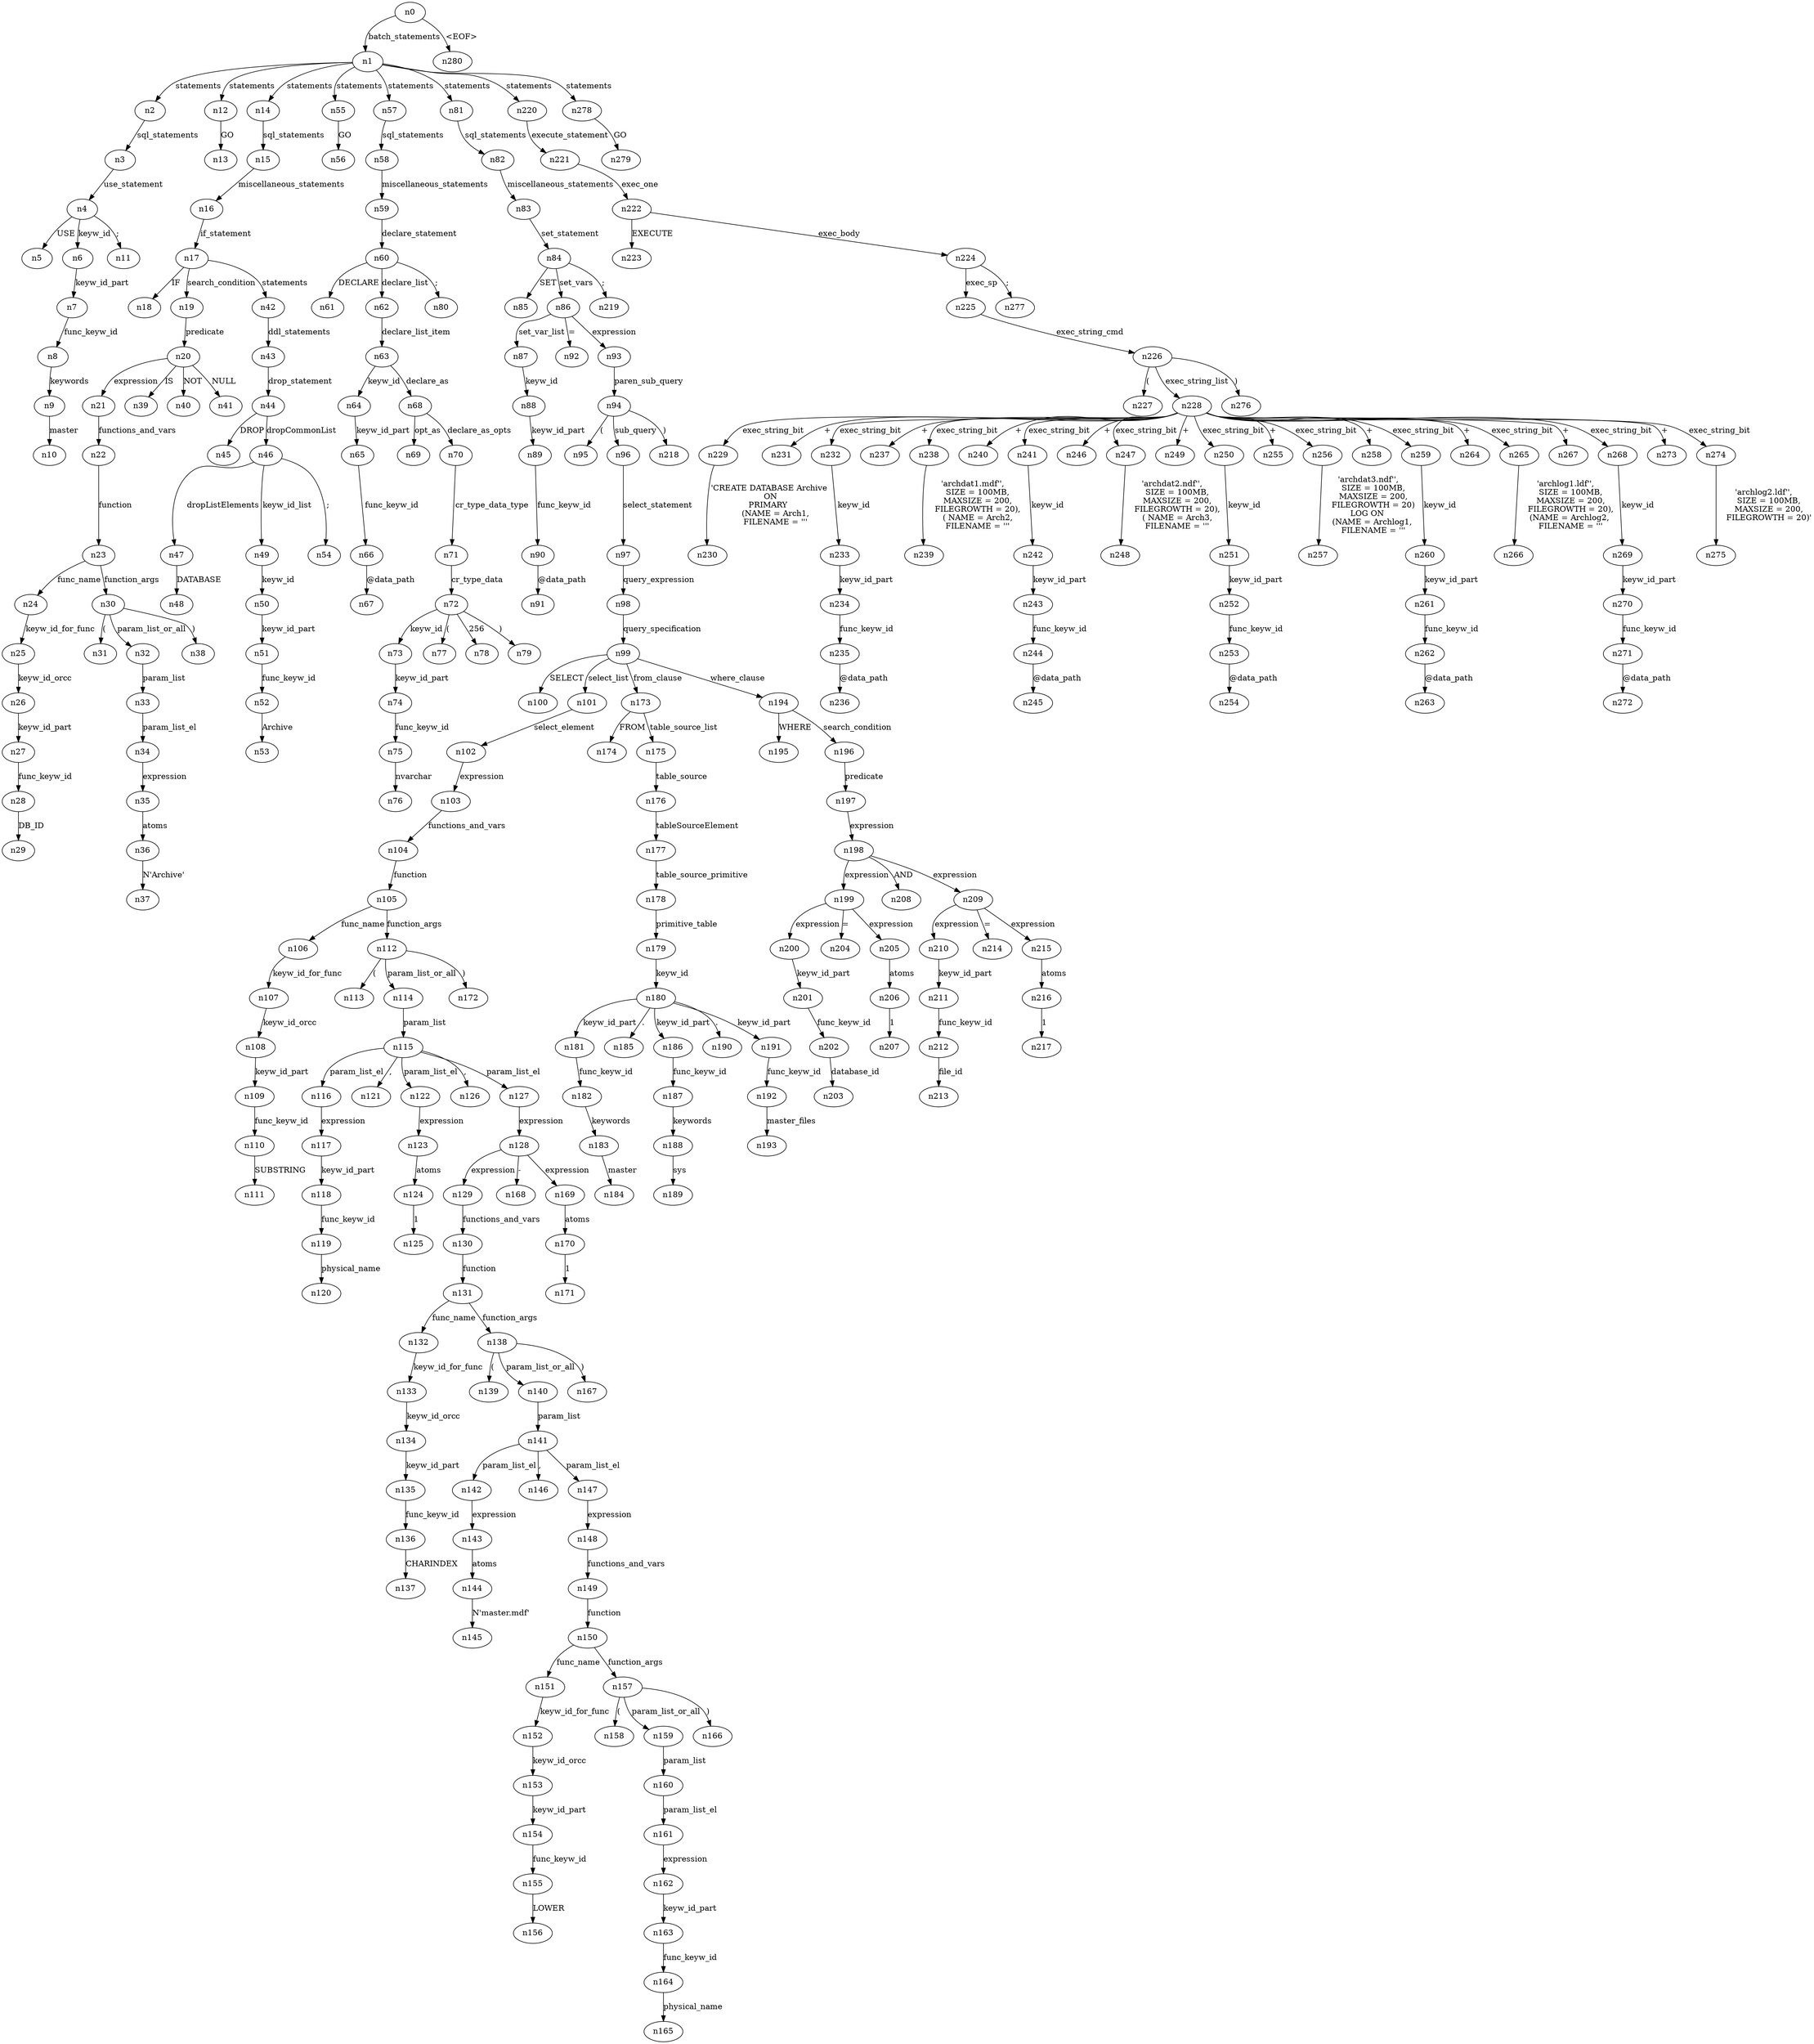 digraph ParseTree {
  n0 -> n1 [label="batch_statements"];
  n1 -> n2 [label="statements"];
  n2 -> n3 [label="sql_statements"];
  n3 -> n4 [label="use_statement"];
  n4 -> n5 [label="USE"];
  n4 -> n6 [label="keyw_id"];
  n6 -> n7 [label="keyw_id_part"];
  n7 -> n8 [label="func_keyw_id"];
  n8 -> n9 [label="keywords"];
  n9 -> n10 [label="master"];
  n4 -> n11 [label=";"];
  n1 -> n12 [label="statements"];
  n12 -> n13 [label="GO"];
  n1 -> n14 [label="statements"];
  n14 -> n15 [label="sql_statements"];
  n15 -> n16 [label="miscellaneous_statements"];
  n16 -> n17 [label="if_statement"];
  n17 -> n18 [label="IF"];
  n17 -> n19 [label="search_condition"];
  n19 -> n20 [label="predicate"];
  n20 -> n21 [label="expression"];
  n21 -> n22 [label="functions_and_vars"];
  n22 -> n23 [label="function"];
  n23 -> n24 [label="func_name"];
  n24 -> n25 [label="keyw_id_for_func"];
  n25 -> n26 [label="keyw_id_orcc"];
  n26 -> n27 [label="keyw_id_part"];
  n27 -> n28 [label="func_keyw_id"];
  n28 -> n29 [label="DB_ID"];
  n23 -> n30 [label="function_args"];
  n30 -> n31 [label="("];
  n30 -> n32 [label="param_list_or_all"];
  n32 -> n33 [label="param_list"];
  n33 -> n34 [label="param_list_el"];
  n34 -> n35 [label="expression"];
  n35 -> n36 [label="atoms"];
  n36 -> n37 [label="N'Archive'"];
  n30 -> n38 [label=")"];
  n20 -> n39 [label="IS"];
  n20 -> n40 [label="NOT"];
  n20 -> n41 [label="NULL"];
  n17 -> n42 [label="statements"];
  n42 -> n43 [label="ddl_statements"];
  n43 -> n44 [label="drop_statement"];
  n44 -> n45 [label="DROP"];
  n44 -> n46 [label="dropCommonList"];
  n46 -> n47 [label="dropListElements"];
  n47 -> n48 [label="DATABASE"];
  n46 -> n49 [label="keyw_id_list"];
  n49 -> n50 [label="keyw_id"];
  n50 -> n51 [label="keyw_id_part"];
  n51 -> n52 [label="func_keyw_id"];
  n52 -> n53 [label="Archive"];
  n46 -> n54 [label=";"];
  n1 -> n55 [label="statements"];
  n55 -> n56 [label="GO"];
  n1 -> n57 [label="statements"];
  n57 -> n58 [label="sql_statements"];
  n58 -> n59 [label="miscellaneous_statements"];
  n59 -> n60 [label="declare_statement"];
  n60 -> n61 [label="DECLARE"];
  n60 -> n62 [label="declare_list"];
  n62 -> n63 [label="declare_list_item"];
  n63 -> n64 [label="keyw_id"];
  n64 -> n65 [label="keyw_id_part"];
  n65 -> n66 [label="func_keyw_id"];
  n66 -> n67 [label="@data_path"];
  n63 -> n68 [label="declare_as"];
  n68 -> n69 [label="opt_as"];
  n68 -> n70 [label="declare_as_opts"];
  n70 -> n71 [label="cr_type_data_type"];
  n71 -> n72 [label="cr_type_data"];
  n72 -> n73 [label="keyw_id"];
  n73 -> n74 [label="keyw_id_part"];
  n74 -> n75 [label="func_keyw_id"];
  n75 -> n76 [label="nvarchar"];
  n72 -> n77 [label="("];
  n72 -> n78 [label="256"];
  n72 -> n79 [label=")"];
  n60 -> n80 [label=";"];
  n1 -> n81 [label="statements"];
  n81 -> n82 [label="sql_statements"];
  n82 -> n83 [label="miscellaneous_statements"];
  n83 -> n84 [label="set_statement"];
  n84 -> n85 [label="SET"];
  n84 -> n86 [label="set_vars"];
  n86 -> n87 [label="set_var_list"];
  n87 -> n88 [label="keyw_id"];
  n88 -> n89 [label="keyw_id_part"];
  n89 -> n90 [label="func_keyw_id"];
  n90 -> n91 [label="@data_path"];
  n86 -> n92 [label="="];
  n86 -> n93 [label="expression"];
  n93 -> n94 [label="paren_sub_query"];
  n94 -> n95 [label="("];
  n94 -> n96 [label="sub_query"];
  n96 -> n97 [label="select_statement"];
  n97 -> n98 [label="query_expression"];
  n98 -> n99 [label="query_specification"];
  n99 -> n100 [label="SELECT"];
  n99 -> n101 [label="select_list"];
  n101 -> n102 [label="select_element"];
  n102 -> n103 [label="expression"];
  n103 -> n104 [label="functions_and_vars"];
  n104 -> n105 [label="function"];
  n105 -> n106 [label="func_name"];
  n106 -> n107 [label="keyw_id_for_func"];
  n107 -> n108 [label="keyw_id_orcc"];
  n108 -> n109 [label="keyw_id_part"];
  n109 -> n110 [label="func_keyw_id"];
  n110 -> n111 [label="SUBSTRING"];
  n105 -> n112 [label="function_args"];
  n112 -> n113 [label="("];
  n112 -> n114 [label="param_list_or_all"];
  n114 -> n115 [label="param_list"];
  n115 -> n116 [label="param_list_el"];
  n116 -> n117 [label="expression"];
  n117 -> n118 [label="keyw_id_part"];
  n118 -> n119 [label="func_keyw_id"];
  n119 -> n120 [label="physical_name"];
  n115 -> n121 [label=","];
  n115 -> n122 [label="param_list_el"];
  n122 -> n123 [label="expression"];
  n123 -> n124 [label="atoms"];
  n124 -> n125 [label="1"];
  n115 -> n126 [label=","];
  n115 -> n127 [label="param_list_el"];
  n127 -> n128 [label="expression"];
  n128 -> n129 [label="expression"];
  n129 -> n130 [label="functions_and_vars"];
  n130 -> n131 [label="function"];
  n131 -> n132 [label="func_name"];
  n132 -> n133 [label="keyw_id_for_func"];
  n133 -> n134 [label="keyw_id_orcc"];
  n134 -> n135 [label="keyw_id_part"];
  n135 -> n136 [label="func_keyw_id"];
  n136 -> n137 [label="CHARINDEX"];
  n131 -> n138 [label="function_args"];
  n138 -> n139 [label="("];
  n138 -> n140 [label="param_list_or_all"];
  n140 -> n141 [label="param_list"];
  n141 -> n142 [label="param_list_el"];
  n142 -> n143 [label="expression"];
  n143 -> n144 [label="atoms"];
  n144 -> n145 [label="N'master.mdf'"];
  n141 -> n146 [label=","];
  n141 -> n147 [label="param_list_el"];
  n147 -> n148 [label="expression"];
  n148 -> n149 [label="functions_and_vars"];
  n149 -> n150 [label="function"];
  n150 -> n151 [label="func_name"];
  n151 -> n152 [label="keyw_id_for_func"];
  n152 -> n153 [label="keyw_id_orcc"];
  n153 -> n154 [label="keyw_id_part"];
  n154 -> n155 [label="func_keyw_id"];
  n155 -> n156 [label="LOWER"];
  n150 -> n157 [label="function_args"];
  n157 -> n158 [label="("];
  n157 -> n159 [label="param_list_or_all"];
  n159 -> n160 [label="param_list"];
  n160 -> n161 [label="param_list_el"];
  n161 -> n162 [label="expression"];
  n162 -> n163 [label="keyw_id_part"];
  n163 -> n164 [label="func_keyw_id"];
  n164 -> n165 [label="physical_name"];
  n157 -> n166 [label=")"];
  n138 -> n167 [label=")"];
  n128 -> n168 [label="-"];
  n128 -> n169 [label="expression"];
  n169 -> n170 [label="atoms"];
  n170 -> n171 [label="1"];
  n112 -> n172 [label=")"];
  n99 -> n173 [label="from_clause"];
  n173 -> n174 [label="FROM"];
  n173 -> n175 [label="table_source_list"];
  n175 -> n176 [label="table_source"];
  n176 -> n177 [label="tableSourceElement"];
  n177 -> n178 [label="table_source_primitive"];
  n178 -> n179 [label="primitive_table"];
  n179 -> n180 [label="keyw_id"];
  n180 -> n181 [label="keyw_id_part"];
  n181 -> n182 [label="func_keyw_id"];
  n182 -> n183 [label="keywords"];
  n183 -> n184 [label="master"];
  n180 -> n185 [label="."];
  n180 -> n186 [label="keyw_id_part"];
  n186 -> n187 [label="func_keyw_id"];
  n187 -> n188 [label="keywords"];
  n188 -> n189 [label="sys"];
  n180 -> n190 [label="."];
  n180 -> n191 [label="keyw_id_part"];
  n191 -> n192 [label="func_keyw_id"];
  n192 -> n193 [label="master_files"];
  n99 -> n194 [label="where_clause"];
  n194 -> n195 [label="WHERE"];
  n194 -> n196 [label="search_condition"];
  n196 -> n197 [label="predicate"];
  n197 -> n198 [label="expression"];
  n198 -> n199 [label="expression"];
  n199 -> n200 [label="expression"];
  n200 -> n201 [label="keyw_id_part"];
  n201 -> n202 [label="func_keyw_id"];
  n202 -> n203 [label="database_id"];
  n199 -> n204 [label="="];
  n199 -> n205 [label="expression"];
  n205 -> n206 [label="atoms"];
  n206 -> n207 [label="1"];
  n198 -> n208 [label="AND"];
  n198 -> n209 [label="expression"];
  n209 -> n210 [label="expression"];
  n210 -> n211 [label="keyw_id_part"];
  n211 -> n212 [label="func_keyw_id"];
  n212 -> n213 [label="file_id"];
  n209 -> n214 [label="="];
  n209 -> n215 [label="expression"];
  n215 -> n216 [label="atoms"];
  n216 -> n217 [label="1"];
  n94 -> n218 [label=")"];
  n84 -> n219 [label=";"];
  n1 -> n220 [label="statements"];
  n220 -> n221 [label="execute_statement"];
  n221 -> n222 [label="exec_one"];
  n222 -> n223 [label="EXECUTE"];
  n222 -> n224 [label="exec_body"];
  n224 -> n225 [label="exec_sp"];
  n225 -> n226 [label="exec_string_cmd"];
  n226 -> n227 [label="("];
  n226 -> n228 [label="exec_string_list"];
  n228 -> n229 [label="exec_string_bit"];
  n229 -> n230 [label="'CREATE DATABASE Archive 
ON
PRIMARY  
    (NAME = Arch1,
    FILENAME = '''"];
  n228 -> n231 [label="+"];
  n228 -> n232 [label="exec_string_bit"];
  n232 -> n233 [label="keyw_id"];
  n233 -> n234 [label="keyw_id_part"];
  n234 -> n235 [label="func_keyw_id"];
  n235 -> n236 [label="@data_path"];
  n228 -> n237 [label="+"];
  n228 -> n238 [label="exec_string_bit"];
  n238 -> n239 [label="'archdat1.mdf'',
    SIZE = 100MB,
    MAXSIZE = 200,
    FILEGROWTH = 20),
    ( NAME = Arch2,
    FILENAME = '''"];
  n228 -> n240 [label="+"];
  n228 -> n241 [label="exec_string_bit"];
  n241 -> n242 [label="keyw_id"];
  n242 -> n243 [label="keyw_id_part"];
  n243 -> n244 [label="func_keyw_id"];
  n244 -> n245 [label="@data_path"];
  n228 -> n246 [label="+"];
  n228 -> n247 [label="exec_string_bit"];
  n247 -> n248 [label="'archdat2.ndf'',
    SIZE = 100MB,
    MAXSIZE = 200,
    FILEGROWTH = 20),
    ( NAME = Arch3,
    FILENAME = '''"];
  n228 -> n249 [label="+"];
  n228 -> n250 [label="exec_string_bit"];
  n250 -> n251 [label="keyw_id"];
  n251 -> n252 [label="keyw_id_part"];
  n252 -> n253 [label="func_keyw_id"];
  n253 -> n254 [label="@data_path"];
  n228 -> n255 [label="+"];
  n228 -> n256 [label="exec_string_bit"];
  n256 -> n257 [label="'archdat3.ndf'',
    SIZE = 100MB,
    MAXSIZE = 200,
    FILEGROWTH = 20)
LOG ON 
   (NAME = Archlog1,
    FILENAME = '''"];
  n228 -> n258 [label="+"];
  n228 -> n259 [label="exec_string_bit"];
  n259 -> n260 [label="keyw_id"];
  n260 -> n261 [label="keyw_id_part"];
  n261 -> n262 [label="func_keyw_id"];
  n262 -> n263 [label="@data_path"];
  n228 -> n264 [label="+"];
  n228 -> n265 [label="exec_string_bit"];
  n265 -> n266 [label="'archlog1.ldf'',
    SIZE = 100MB,
    MAXSIZE = 200,
    FILEGROWTH = 20),
   (NAME = Archlog2,
    FILENAME = '''"];
  n228 -> n267 [label="+"];
  n228 -> n268 [label="exec_string_bit"];
  n268 -> n269 [label="keyw_id"];
  n269 -> n270 [label="keyw_id_part"];
  n270 -> n271 [label="func_keyw_id"];
  n271 -> n272 [label="@data_path"];
  n228 -> n273 [label="+"];
  n228 -> n274 [label="exec_string_bit"];
  n274 -> n275 [label="'archlog2.ldf'',
    SIZE = 100MB,
    MAXSIZE = 200,
    FILEGROWTH = 20)'"];
  n226 -> n276 [label=")"];
  n224 -> n277 [label=";"];
  n1 -> n278 [label="statements"];
  n278 -> n279 [label="GO"];
  n0 -> n280 [label="<EOF>"];
}